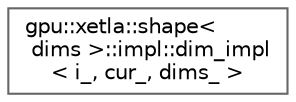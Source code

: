 digraph "Graphical Class Hierarchy"
{
 // LATEX_PDF_SIZE
  bgcolor="transparent";
  edge [fontname=Helvetica,fontsize=10,labelfontname=Helvetica,labelfontsize=10];
  node [fontname=Helvetica,fontsize=10,shape=box,height=0.2,width=0.4];
  rankdir="LR";
  Node0 [id="Node000000",label="gpu::xetla::shape\<\l dims \>::impl::dim_impl\l\< i_, cur_, dims_ \>",height=0.2,width=0.4,color="grey40", fillcolor="white", style="filled",URL="$structgpu_1_1xetla_1_1shape_1_1impl_1_1dim__impl.html",tooltip=" "];
}

